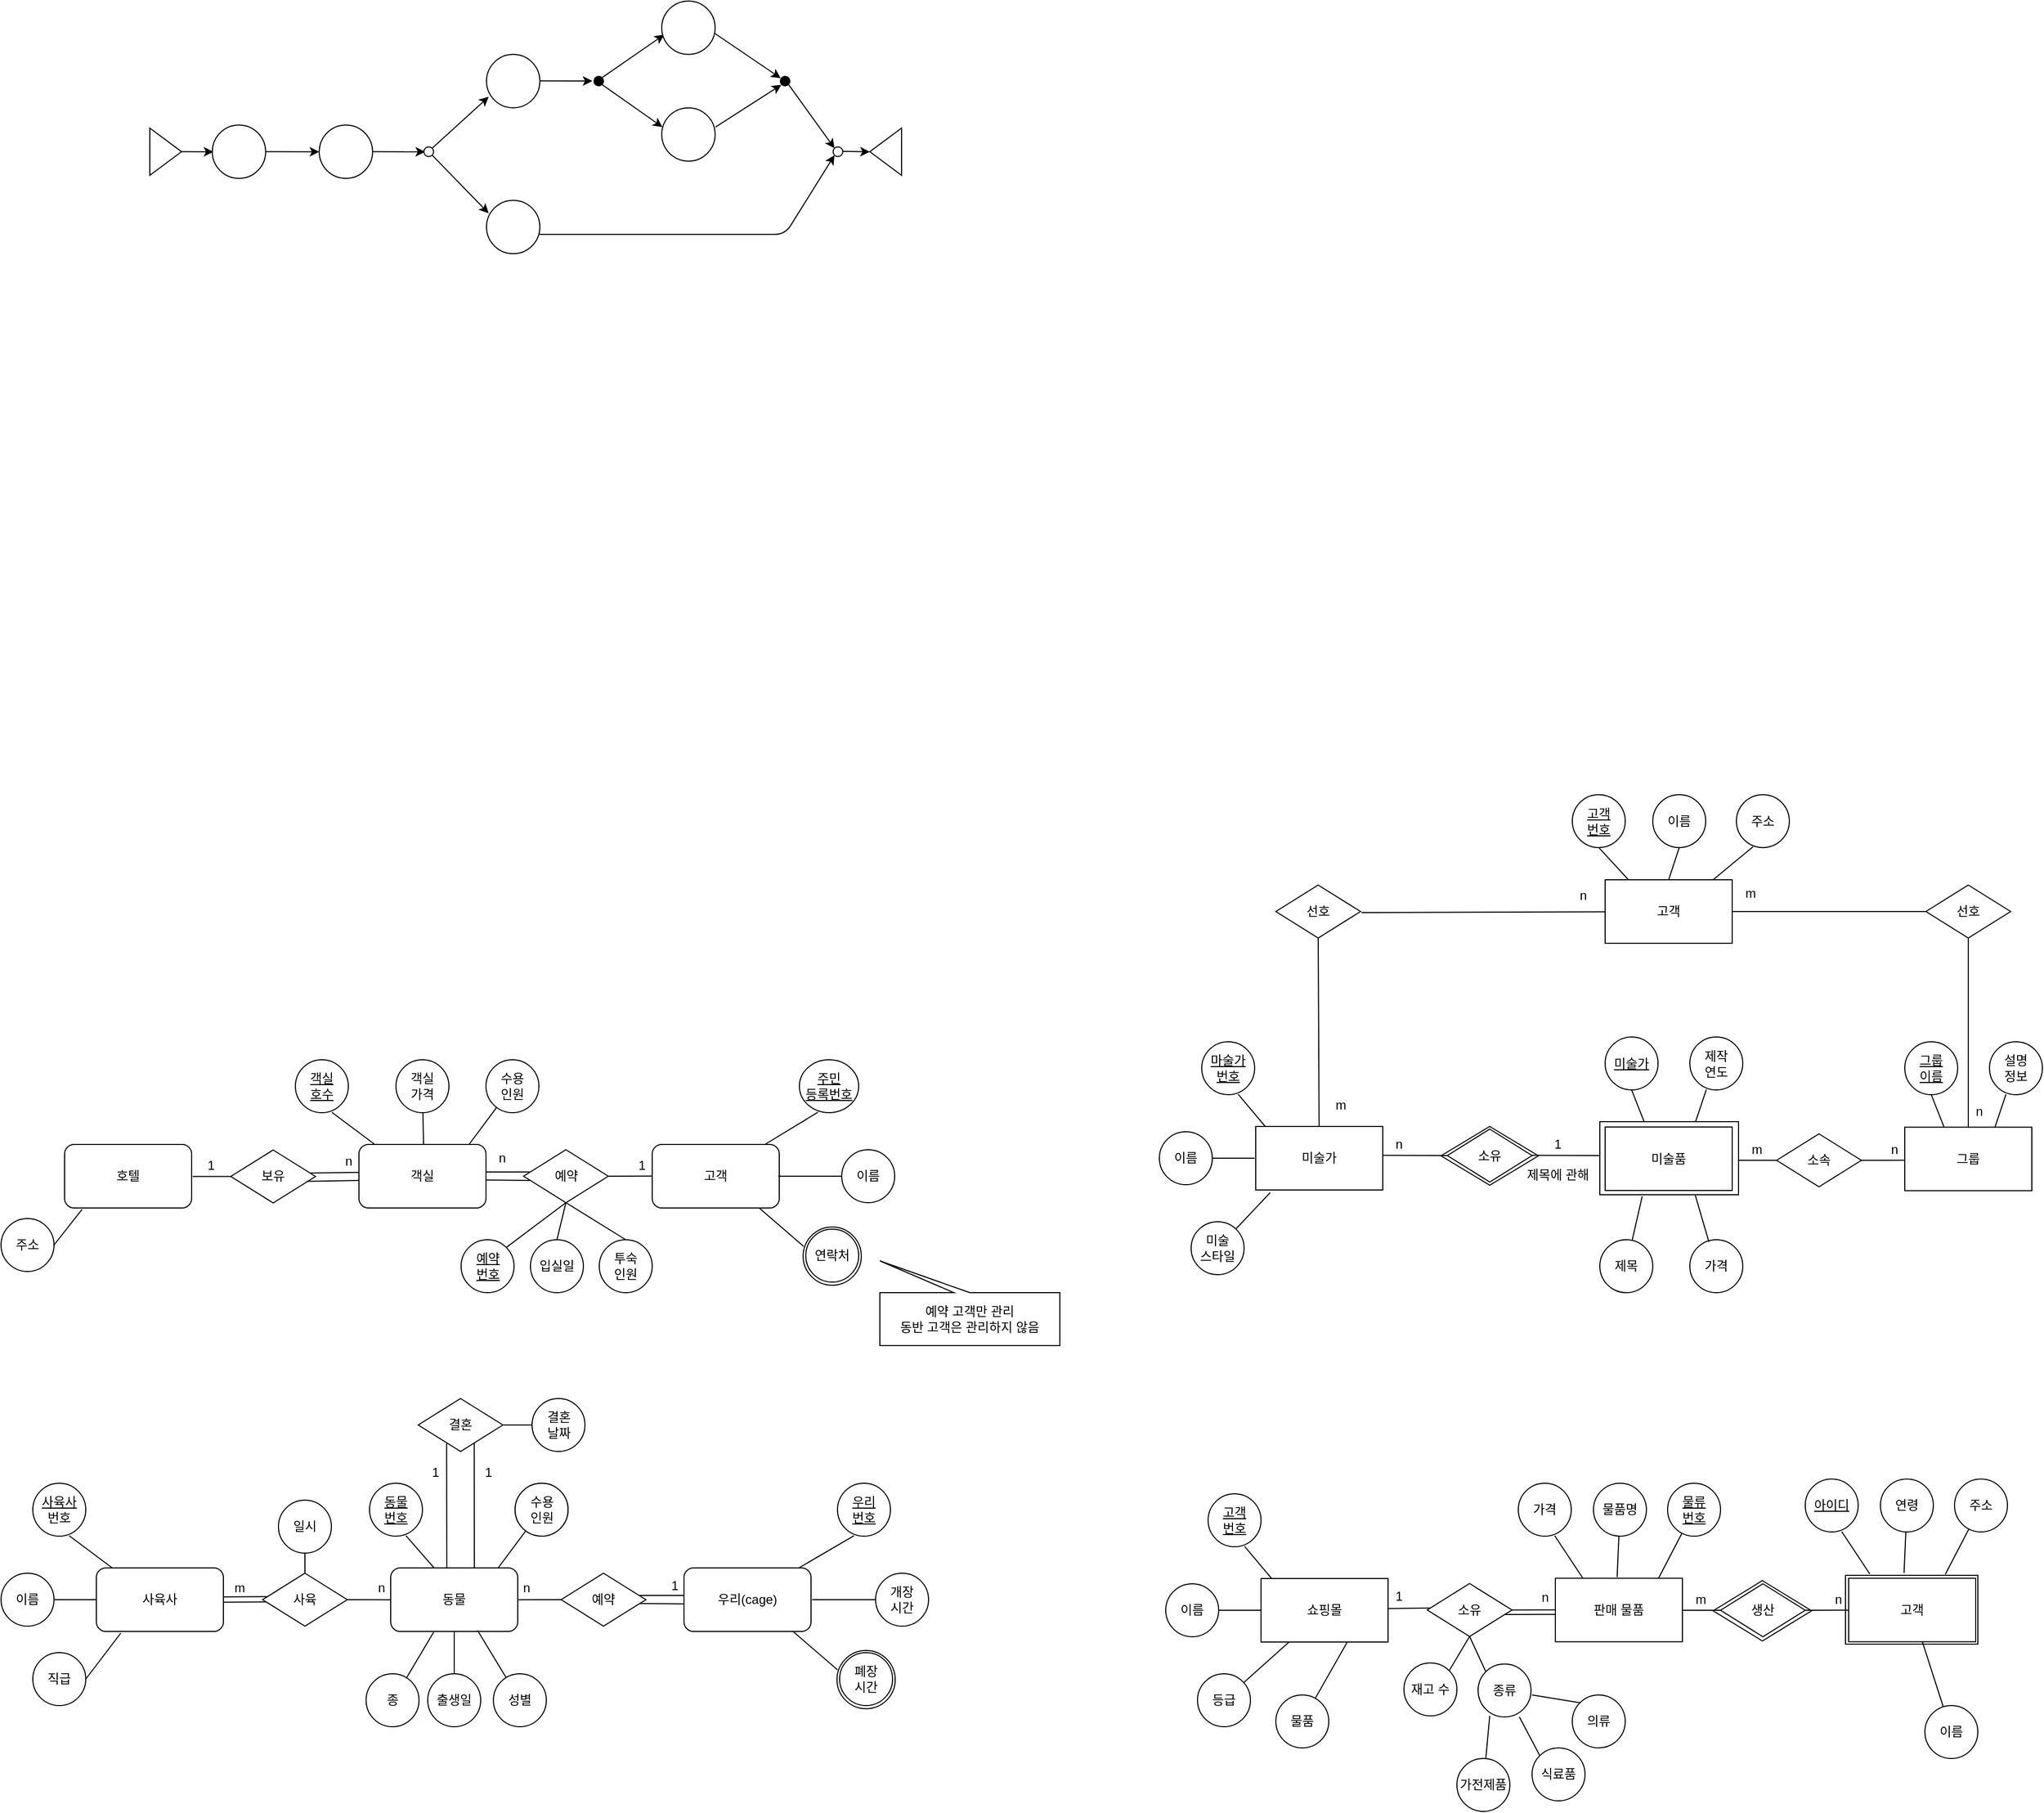 <mxfile version="13.8.9" type="github">
  <diagram id="6OI7xfDhPmefR2EX4nhi" name="Page-1">
    <mxGraphModel dx="1775" dy="1595" grid="1" gridSize="10" guides="1" tooltips="1" connect="1" arrows="1" fold="1" page="1" pageScale="1" pageWidth="827" pageHeight="1169" math="0" shadow="0">
      <root>
        <mxCell id="0" />
        <mxCell id="1" parent="0" />
        <mxCell id="JmjcJuFU0oESs9ChOXzf-295" value="" style="rounded=1;whiteSpace=wrap;html=1;arcSize=0;" parent="1" vertex="1">
          <mxGeometry x="952" y="837" width="125" height="65" as="geometry" />
        </mxCell>
        <mxCell id="JmjcJuFU0oESs9ChOXzf-294" value="" style="rhombus;whiteSpace=wrap;html=1;" parent="1" vertex="1">
          <mxGeometry x="827" y="842" width="93" height="57" as="geometry" />
        </mxCell>
        <mxCell id="JmjcJuFU0oESs9ChOXzf-217" value="" style="rhombus;whiteSpace=wrap;html=1;" parent="1" vertex="1">
          <mxGeometry x="570" y="413" width="92" height="55.5" as="geometry" />
        </mxCell>
        <mxCell id="JmjcJuFU0oESs9ChOXzf-212" value="" style="rounded=0;whiteSpace=wrap;html=1;" parent="1" vertex="1">
          <mxGeometry x="720" y="408.5" width="131" height="69" as="geometry" />
        </mxCell>
        <mxCell id="JmjcJuFU0oESs9ChOXzf-144" value="" style="ellipse;whiteSpace=wrap;html=1;aspect=fixed;" parent="1" vertex="1">
          <mxGeometry x="-32.5" y="508" width="55" height="55" as="geometry" />
        </mxCell>
        <mxCell id="JmjcJuFU0oESs9ChOXzf-4" value="쇼핑몰" style="rounded=1;whiteSpace=wrap;html=1;arcSize=0;" parent="1" vertex="1">
          <mxGeometry x="400" y="840" width="120" height="60" as="geometry" />
        </mxCell>
        <mxCell id="JmjcJuFU0oESs9ChOXzf-5" value="고객" style="rounded=1;whiteSpace=wrap;html=1;arcSize=0;" parent="1" vertex="1">
          <mxGeometry x="955" y="839.75" width="120" height="60" as="geometry" />
        </mxCell>
        <mxCell id="JmjcJuFU0oESs9ChOXzf-6" value="&lt;u&gt;고객&lt;br&gt;번호&lt;/u&gt;" style="ellipse;whiteSpace=wrap;html=1;" parent="1" vertex="1">
          <mxGeometry x="350" y="760" width="50" height="50" as="geometry" />
        </mxCell>
        <mxCell id="JmjcJuFU0oESs9ChOXzf-7" value="이름" style="ellipse;whiteSpace=wrap;html=1;" parent="1" vertex="1">
          <mxGeometry x="310" y="845" width="50" height="50" as="geometry" />
        </mxCell>
        <mxCell id="JmjcJuFU0oESs9ChOXzf-8" value="등급" style="ellipse;whiteSpace=wrap;html=1;" parent="1" vertex="1">
          <mxGeometry x="340" y="930" width="50" height="50" as="geometry" />
        </mxCell>
        <mxCell id="JmjcJuFU0oESs9ChOXzf-9" value="" style="endArrow=none;html=1;entryX=0.688;entryY=0.992;entryDx=0;entryDy=0;entryPerimeter=0;" parent="1" target="JmjcJuFU0oESs9ChOXzf-6" edge="1">
          <mxGeometry width="50" height="50" relative="1" as="geometry">
            <mxPoint x="410" y="840" as="sourcePoint" />
            <mxPoint x="460" y="790" as="targetPoint" />
          </mxGeometry>
        </mxCell>
        <mxCell id="JmjcJuFU0oESs9ChOXzf-12" value="" style="endArrow=none;html=1;entryX=1;entryY=0.5;entryDx=0;entryDy=0;exitX=0;exitY=0.5;exitDx=0;exitDy=0;" parent="1" source="JmjcJuFU0oESs9ChOXzf-4" target="JmjcJuFU0oESs9ChOXzf-7" edge="1">
          <mxGeometry width="50" height="50" relative="1" as="geometry">
            <mxPoint x="420" y="850" as="sourcePoint" />
            <mxPoint x="400" y="820" as="targetPoint" />
          </mxGeometry>
        </mxCell>
        <mxCell id="JmjcJuFU0oESs9ChOXzf-13" value="" style="endArrow=none;html=1;" parent="1" source="JmjcJuFU0oESs9ChOXzf-4" target="JmjcJuFU0oESs9ChOXzf-8" edge="1">
          <mxGeometry width="50" height="50" relative="1" as="geometry">
            <mxPoint x="410" y="880" as="sourcePoint" />
            <mxPoint x="370" y="880" as="targetPoint" />
          </mxGeometry>
        </mxCell>
        <mxCell id="JmjcJuFU0oESs9ChOXzf-14" value="제작&lt;br&gt;연도" style="ellipse;whiteSpace=wrap;html=1;" parent="1" vertex="1">
          <mxGeometry x="805" y="328.5" width="50" height="50" as="geometry" />
        </mxCell>
        <mxCell id="JmjcJuFU0oESs9ChOXzf-15" value="" style="endArrow=none;html=1;entryX=0.312;entryY=0.992;entryDx=0;entryDy=0;entryPerimeter=0;exitX=0.689;exitY=0.006;exitDx=0;exitDy=0;exitPerimeter=0;" parent="1" source="JmjcJuFU0oESs9ChOXzf-212" target="JmjcJuFU0oESs9ChOXzf-14" edge="1">
          <mxGeometry width="50" height="50" relative="1" as="geometry">
            <mxPoint x="818.483" y="408.5" as="sourcePoint" />
            <mxPoint x="961" y="358.5" as="targetPoint" />
          </mxGeometry>
        </mxCell>
        <mxCell id="JmjcJuFU0oESs9ChOXzf-20" value="가격" style="ellipse;whiteSpace=wrap;html=1;" parent="1" vertex="1">
          <mxGeometry x="805" y="520" width="50" height="50" as="geometry" />
        </mxCell>
        <mxCell id="JmjcJuFU0oESs9ChOXzf-21" value="" style="endArrow=none;html=1;exitX=0.85;exitY=1;exitDx=0;exitDy=0;exitPerimeter=0;" parent="1" edge="1">
          <mxGeometry width="50" height="50" relative="1" as="geometry">
            <mxPoint x="810.0" y="477.5" as="sourcePoint" />
            <mxPoint x="823" y="522" as="targetPoint" />
          </mxGeometry>
        </mxCell>
        <mxCell id="JmjcJuFU0oESs9ChOXzf-23" value="생산" style="rhombus;whiteSpace=wrap;html=1;" parent="1" vertex="1">
          <mxGeometry x="834" y="845" width="80" height="50" as="geometry" />
        </mxCell>
        <mxCell id="JmjcJuFU0oESs9ChOXzf-24" value="판매 물품" style="rounded=1;whiteSpace=wrap;html=1;arcSize=0;" parent="1" vertex="1">
          <mxGeometry x="678" y="839.75" width="120" height="60" as="geometry" />
        </mxCell>
        <mxCell id="JmjcJuFU0oESs9ChOXzf-25" value="가격" style="ellipse;whiteSpace=wrap;html=1;" parent="1" vertex="1">
          <mxGeometry x="643" y="750" width="50" height="50" as="geometry" />
        </mxCell>
        <mxCell id="JmjcJuFU0oESs9ChOXzf-28" value="" style="endArrow=none;html=1;entryX=0.688;entryY=0.992;entryDx=0;entryDy=0;entryPerimeter=0;" parent="1" target="JmjcJuFU0oESs9ChOXzf-25" edge="1">
          <mxGeometry width="50" height="50" relative="1" as="geometry">
            <mxPoint x="704" y="839.75" as="sourcePoint" />
            <mxPoint x="754" y="789.75" as="targetPoint" />
          </mxGeometry>
        </mxCell>
        <mxCell id="JmjcJuFU0oESs9ChOXzf-33" value="물품명" style="ellipse;whiteSpace=wrap;html=1;" parent="1" vertex="1">
          <mxGeometry x="714" y="750" width="50" height="50" as="geometry" />
        </mxCell>
        <mxCell id="JmjcJuFU0oESs9ChOXzf-34" value="" style="endArrow=none;html=1;" parent="1" target="JmjcJuFU0oESs9ChOXzf-33" edge="1">
          <mxGeometry width="50" height="50" relative="1" as="geometry">
            <mxPoint x="736.316" y="838.75" as="sourcePoint" />
            <mxPoint x="802" y="723.75" as="targetPoint" />
          </mxGeometry>
        </mxCell>
        <mxCell id="JmjcJuFU0oESs9ChOXzf-42" value="" style="endArrow=none;html=1;entryX=1;entryY=0.5;entryDx=0;entryDy=0;" parent="1" source="JmjcJuFU0oESs9ChOXzf-5" target="JmjcJuFU0oESs9ChOXzf-23" edge="1">
          <mxGeometry width="50" height="50" relative="1" as="geometry">
            <mxPoint x="1031" y="845" as="sourcePoint" />
            <mxPoint x="945" y="785" as="targetPoint" />
          </mxGeometry>
        </mxCell>
        <mxCell id="JmjcJuFU0oESs9ChOXzf-49" value="" style="endArrow=none;html=1;entryX=0;entryY=0.5;entryDx=0;entryDy=0;" parent="1" target="JmjcJuFU0oESs9ChOXzf-23" edge="1">
          <mxGeometry width="50" height="50" relative="1" as="geometry">
            <mxPoint x="798" y="870" as="sourcePoint" />
            <mxPoint x="848" y="820" as="targetPoint" />
          </mxGeometry>
        </mxCell>
        <mxCell id="JmjcJuFU0oESs9ChOXzf-50" value="m" style="text;html=1;align=center;verticalAlign=middle;resizable=0;points=[];autosize=1;" parent="1" vertex="1">
          <mxGeometry x="800" y="850" width="30" height="20" as="geometry" />
        </mxCell>
        <mxCell id="JmjcJuFU0oESs9ChOXzf-51" value="n" style="text;html=1;align=center;verticalAlign=middle;resizable=0;points=[];autosize=1;" parent="1" vertex="1">
          <mxGeometry x="935" y="850" width="20" height="20" as="geometry" />
        </mxCell>
        <mxCell id="JmjcJuFU0oESs9ChOXzf-52" value="소유" style="rhombus;whiteSpace=wrap;html=1;" parent="1" vertex="1">
          <mxGeometry x="557" y="844.75" width="80" height="50" as="geometry" />
        </mxCell>
        <mxCell id="JmjcJuFU0oESs9ChOXzf-53" value="" style="endArrow=none;html=1;entryX=1;entryY=0.5;entryDx=0;entryDy=0;" parent="1" target="JmjcJuFU0oESs9ChOXzf-52" edge="1">
          <mxGeometry width="50" height="50" relative="1" as="geometry">
            <mxPoint x="678" y="869.649" as="sourcePoint" />
            <mxPoint x="668" y="784.75" as="targetPoint" />
          </mxGeometry>
        </mxCell>
        <mxCell id="JmjcJuFU0oESs9ChOXzf-55" value="1" style="text;html=1;align=center;verticalAlign=middle;resizable=0;points=[];autosize=1;" parent="1" vertex="1">
          <mxGeometry x="520" y="847" width="20" height="20" as="geometry" />
        </mxCell>
        <mxCell id="JmjcJuFU0oESs9ChOXzf-56" value="n" style="text;html=1;align=center;verticalAlign=middle;resizable=0;points=[];autosize=1;" parent="1" vertex="1">
          <mxGeometry x="658" y="847.75" width="20" height="20" as="geometry" />
        </mxCell>
        <mxCell id="JmjcJuFU0oESs9ChOXzf-57" value="재고 수" style="ellipse;whiteSpace=wrap;html=1;" parent="1" vertex="1">
          <mxGeometry x="535" y="919.75" width="50" height="50" as="geometry" />
        </mxCell>
        <mxCell id="JmjcJuFU0oESs9ChOXzf-58" value="" style="endArrow=none;html=1;exitX=0.5;exitY=1;exitDx=0;exitDy=0;entryX=1;entryY=0;entryDx=0;entryDy=0;" parent="1" source="JmjcJuFU0oESs9ChOXzf-52" target="JmjcJuFU0oESs9ChOXzf-57" edge="1">
          <mxGeometry width="50" height="50" relative="1" as="geometry">
            <mxPoint x="595" y="999.75" as="sourcePoint" />
            <mxPoint x="575" y="920" as="targetPoint" />
          </mxGeometry>
        </mxCell>
        <mxCell id="JmjcJuFU0oESs9ChOXzf-59" value="종류" style="ellipse;whiteSpace=wrap;html=1;" parent="1" vertex="1">
          <mxGeometry x="605" y="920.75" width="50" height="50" as="geometry" />
        </mxCell>
        <mxCell id="JmjcJuFU0oESs9ChOXzf-60" value="" style="endArrow=none;html=1;exitX=0.5;exitY=1;exitDx=0;exitDy=0;entryX=0;entryY=0;entryDx=0;entryDy=0;" parent="1" source="JmjcJuFU0oESs9ChOXzf-52" target="JmjcJuFU0oESs9ChOXzf-59" edge="1">
          <mxGeometry width="50" height="50" relative="1" as="geometry">
            <mxPoint x="667" y="899.75" as="sourcePoint" />
            <mxPoint x="645" y="925" as="targetPoint" />
          </mxGeometry>
        </mxCell>
        <mxCell id="JmjcJuFU0oESs9ChOXzf-97" value="호텔" style="rounded=1;whiteSpace=wrap;html=1;" parent="1" vertex="1">
          <mxGeometry x="-730" y="430" width="120" height="60" as="geometry" />
        </mxCell>
        <mxCell id="JmjcJuFU0oESs9ChOXzf-98" value="&lt;u&gt;사육사&lt;br&gt;&lt;/u&gt;번호" style="ellipse;whiteSpace=wrap;html=1;" parent="1" vertex="1">
          <mxGeometry x="-760" y="750" width="50" height="50" as="geometry" />
        </mxCell>
        <mxCell id="JmjcJuFU0oESs9ChOXzf-99" value="주소" style="ellipse;whiteSpace=wrap;html=1;" parent="1" vertex="1">
          <mxGeometry x="-790" y="500" width="50" height="50" as="geometry" />
        </mxCell>
        <mxCell id="JmjcJuFU0oESs9ChOXzf-100" value="" style="endArrow=none;html=1;entryX=0.688;entryY=0.992;entryDx=0;entryDy=0;entryPerimeter=0;" parent="1" target="JmjcJuFU0oESs9ChOXzf-98" edge="1">
          <mxGeometry width="50" height="50" relative="1" as="geometry">
            <mxPoint x="-685" y="830" as="sourcePoint" />
            <mxPoint x="-635" y="780" as="targetPoint" />
          </mxGeometry>
        </mxCell>
        <mxCell id="JmjcJuFU0oESs9ChOXzf-101" value="" style="endArrow=none;html=1;entryX=1;entryY=0.5;entryDx=0;entryDy=0;exitX=0.138;exitY=1.021;exitDx=0;exitDy=0;exitPerimeter=0;" parent="1" source="JmjcJuFU0oESs9ChOXzf-97" target="JmjcJuFU0oESs9ChOXzf-99" edge="1">
          <mxGeometry width="50" height="50" relative="1" as="geometry">
            <mxPoint x="-725" y="460" as="sourcePoint" />
            <mxPoint x="-725" y="410" as="targetPoint" />
          </mxGeometry>
        </mxCell>
        <mxCell id="JmjcJuFU0oESs9ChOXzf-104" value="객실" style="rounded=1;whiteSpace=wrap;html=1;" parent="1" vertex="1">
          <mxGeometry x="-452" y="430" width="120" height="60" as="geometry" />
        </mxCell>
        <mxCell id="JmjcJuFU0oESs9ChOXzf-105" value="&lt;u&gt;객실&lt;br&gt;호수&lt;br&gt;&lt;/u&gt;" style="ellipse;whiteSpace=wrap;html=1;" parent="1" vertex="1">
          <mxGeometry x="-512" y="350" width="50" height="50" as="geometry" />
        </mxCell>
        <mxCell id="JmjcJuFU0oESs9ChOXzf-106" value="수용&lt;br&gt;인원" style="ellipse;whiteSpace=wrap;html=1;" parent="1" vertex="1">
          <mxGeometry x="-332" y="350" width="50" height="50" as="geometry" />
        </mxCell>
        <mxCell id="JmjcJuFU0oESs9ChOXzf-107" value="" style="endArrow=none;html=1;entryX=0.688;entryY=0.992;entryDx=0;entryDy=0;entryPerimeter=0;" parent="1" target="JmjcJuFU0oESs9ChOXzf-105" edge="1">
          <mxGeometry width="50" height="50" relative="1" as="geometry">
            <mxPoint x="-437" y="430" as="sourcePoint" />
            <mxPoint x="-387" y="380" as="targetPoint" />
          </mxGeometry>
        </mxCell>
        <mxCell id="JmjcJuFU0oESs9ChOXzf-108" value="" style="endArrow=none;html=1;exitX=0.75;exitY=0;exitDx=0;exitDy=0;" parent="1" target="JmjcJuFU0oESs9ChOXzf-106" edge="1">
          <mxGeometry width="50" height="50" relative="1" as="geometry">
            <mxPoint x="-348.0" y="430" as="sourcePoint" />
            <mxPoint x="-326" y="400" as="targetPoint" />
          </mxGeometry>
        </mxCell>
        <mxCell id="JmjcJuFU0oESs9ChOXzf-109" value="객실&lt;br&gt;가격" style="ellipse;whiteSpace=wrap;html=1;" parent="1" vertex="1">
          <mxGeometry x="-417" y="350" width="50" height="50" as="geometry" />
        </mxCell>
        <mxCell id="JmjcJuFU0oESs9ChOXzf-110" value="" style="endArrow=none;html=1;exitX=0.75;exitY=0;exitDx=0;exitDy=0;" parent="1" target="JmjcJuFU0oESs9ChOXzf-109" edge="1">
          <mxGeometry width="50" height="50" relative="1" as="geometry">
            <mxPoint x="-391.0" y="430" as="sourcePoint" />
            <mxPoint x="-369" y="400" as="targetPoint" />
          </mxGeometry>
        </mxCell>
        <mxCell id="JmjcJuFU0oESs9ChOXzf-111" value="보유" style="rhombus;whiteSpace=wrap;html=1;" parent="1" vertex="1">
          <mxGeometry x="-573" y="435.25" width="80" height="50" as="geometry" />
        </mxCell>
        <mxCell id="JmjcJuFU0oESs9ChOXzf-112" value="" style="endArrow=none;html=1;exitX=-0.001;exitY=0.439;exitDx=0;exitDy=0;exitPerimeter=0;" parent="1" source="JmjcJuFU0oESs9ChOXzf-104" edge="1">
          <mxGeometry width="50" height="50" relative="1" as="geometry">
            <mxPoint x="-452" y="460.149" as="sourcePoint" />
            <mxPoint x="-498" y="457" as="targetPoint" />
          </mxGeometry>
        </mxCell>
        <mxCell id="JmjcJuFU0oESs9ChOXzf-114" value="" style="endArrow=none;html=1;entryX=0;entryY=0.5;entryDx=0;entryDy=0;" parent="1" target="JmjcJuFU0oESs9ChOXzf-111" edge="1">
          <mxGeometry width="50" height="50" relative="1" as="geometry">
            <mxPoint x="-609.0" y="460.25" as="sourcePoint" />
            <mxPoint x="-559" y="410.25" as="targetPoint" />
          </mxGeometry>
        </mxCell>
        <mxCell id="JmjcJuFU0oESs9ChOXzf-115" value="1" style="text;html=1;align=center;verticalAlign=middle;resizable=0;points=[];autosize=1;" parent="1" vertex="1">
          <mxGeometry x="-602" y="440.25" width="20" height="20" as="geometry" />
        </mxCell>
        <mxCell id="JmjcJuFU0oESs9ChOXzf-116" value="n" style="text;html=1;align=center;verticalAlign=middle;resizable=0;points=[];autosize=1;" parent="1" vertex="1">
          <mxGeometry x="-472" y="436" width="20" height="20" as="geometry" />
        </mxCell>
        <mxCell id="JmjcJuFU0oESs9ChOXzf-119" value="" style="endArrow=none;html=1;exitX=0.908;exitY=0.593;exitDx=0;exitDy=0;exitPerimeter=0;" parent="1" edge="1">
          <mxGeometry width="50" height="50" relative="1" as="geometry">
            <mxPoint x="-501.36" y="464.9" as="sourcePoint" />
            <mxPoint x="-452" y="464" as="targetPoint" />
          </mxGeometry>
        </mxCell>
        <mxCell id="JmjcJuFU0oESs9ChOXzf-123" value="" style="endArrow=none;html=1;entryX=0.124;entryY=1.071;entryDx=0;entryDy=0;entryPerimeter=0;exitX=0.028;exitY=0.463;exitDx=0;exitDy=0;exitPerimeter=0;" parent="1" edge="1">
          <mxGeometry width="50" height="50" relative="1" as="geometry">
            <mxPoint x="560.24" y="867.9" as="sourcePoint" />
            <mxPoint x="519.72" y="868.42" as="targetPoint" />
          </mxGeometry>
        </mxCell>
        <mxCell id="JmjcJuFU0oESs9ChOXzf-124" value="" style="endArrow=none;html=1;exitX=0.028;exitY=0.463;exitDx=0;exitDy=0;exitPerimeter=0;" parent="1" edge="1">
          <mxGeometry width="50" height="50" relative="1" as="geometry">
            <mxPoint x="677.52" y="873.9" as="sourcePoint" />
            <mxPoint x="630" y="874" as="targetPoint" />
          </mxGeometry>
        </mxCell>
        <mxCell id="JmjcJuFU0oESs9ChOXzf-125" value="고객" style="rounded=1;whiteSpace=wrap;html=1;" parent="1" vertex="1">
          <mxGeometry x="-175" y="430" width="120" height="60" as="geometry" />
        </mxCell>
        <mxCell id="JmjcJuFU0oESs9ChOXzf-126" value="&lt;u&gt;주민&lt;br&gt;등록번호&lt;/u&gt;" style="ellipse;whiteSpace=wrap;html=1;" parent="1" vertex="1">
          <mxGeometry x="-36" y="350" width="56" height="50" as="geometry" />
        </mxCell>
        <mxCell id="JmjcJuFU0oESs9ChOXzf-127" value="" style="endArrow=none;html=1;entryX=0.312;entryY=0.992;entryDx=0;entryDy=0;entryPerimeter=0;" parent="1" target="JmjcJuFU0oESs9ChOXzf-126" edge="1">
          <mxGeometry width="50" height="50" relative="1" as="geometry">
            <mxPoint x="-68.517" y="430" as="sourcePoint" />
            <mxPoint x="74" y="380" as="targetPoint" />
          </mxGeometry>
        </mxCell>
        <mxCell id="JmjcJuFU0oESs9ChOXzf-128" value="이름" style="ellipse;whiteSpace=wrap;html=1;" parent="1" vertex="1">
          <mxGeometry x="4" y="435" width="50" height="50" as="geometry" />
        </mxCell>
        <mxCell id="JmjcJuFU0oESs9ChOXzf-129" value="" style="endArrow=none;html=1;entryX=0;entryY=0.5;entryDx=0;entryDy=0;exitX=1;exitY=0.5;exitDx=0;exitDy=0;" parent="1" target="JmjcJuFU0oESs9ChOXzf-128" edge="1">
          <mxGeometry width="50" height="50" relative="1" as="geometry">
            <mxPoint x="-56" y="460" as="sourcePoint" />
            <mxPoint x="126.52" y="470" as="targetPoint" />
          </mxGeometry>
        </mxCell>
        <mxCell id="JmjcJuFU0oESs9ChOXzf-130" value="연락처" style="ellipse;whiteSpace=wrap;html=1;" parent="1" vertex="1">
          <mxGeometry x="-30" y="510" width="50" height="50" as="geometry" />
        </mxCell>
        <mxCell id="JmjcJuFU0oESs9ChOXzf-131" value="" style="endArrow=none;html=1;entryX=-0.04;entryY=0.326;entryDx=0;entryDy=0;exitX=0.85;exitY=1;exitDx=0;exitDy=0;exitPerimeter=0;entryPerimeter=0;" parent="1" target="JmjcJuFU0oESs9ChOXzf-130" edge="1">
          <mxGeometry width="50" height="50" relative="1" as="geometry">
            <mxPoint x="-74" y="490" as="sourcePoint" />
            <mxPoint x="86.52" y="545" as="targetPoint" />
          </mxGeometry>
        </mxCell>
        <mxCell id="JmjcJuFU0oESs9ChOXzf-132" value="예약" style="rhombus;whiteSpace=wrap;html=1;" parent="1" vertex="1">
          <mxGeometry x="-296.5" y="435" width="80" height="50" as="geometry" />
        </mxCell>
        <mxCell id="JmjcJuFU0oESs9ChOXzf-133" value="" style="endArrow=none;html=1;entryX=1;entryY=0.5;entryDx=0;entryDy=0;" parent="1" target="JmjcJuFU0oESs9ChOXzf-132" edge="1">
          <mxGeometry width="50" height="50" relative="1" as="geometry">
            <mxPoint x="-175.5" y="459.899" as="sourcePoint" />
            <mxPoint x="-185.5" y="375" as="targetPoint" />
          </mxGeometry>
        </mxCell>
        <mxCell id="JmjcJuFU0oESs9ChOXzf-134" value="" style="endArrow=none;html=1;" parent="1" edge="1">
          <mxGeometry width="50" height="50" relative="1" as="geometry">
            <mxPoint x="-332" y="456" as="sourcePoint" />
            <mxPoint x="-290" y="456" as="targetPoint" />
          </mxGeometry>
        </mxCell>
        <mxCell id="JmjcJuFU0oESs9ChOXzf-135" value="n" style="text;html=1;align=center;verticalAlign=middle;resizable=0;points=[];autosize=1;" parent="1" vertex="1">
          <mxGeometry x="-327.5" y="433" width="20" height="20" as="geometry" />
        </mxCell>
        <mxCell id="JmjcJuFU0oESs9ChOXzf-136" value="1" style="text;html=1;align=center;verticalAlign=middle;resizable=0;points=[];autosize=1;" parent="1" vertex="1">
          <mxGeometry x="-195.5" y="440" width="20" height="20" as="geometry" />
        </mxCell>
        <mxCell id="JmjcJuFU0oESs9ChOXzf-137" value="&lt;u&gt;예약&lt;br&gt;번호&lt;/u&gt;" style="ellipse;whiteSpace=wrap;html=1;" parent="1" vertex="1">
          <mxGeometry x="-355.5" y="520" width="50" height="50" as="geometry" />
        </mxCell>
        <mxCell id="JmjcJuFU0oESs9ChOXzf-138" value="" style="endArrow=none;html=1;exitX=0.5;exitY=1;exitDx=0;exitDy=0;entryX=1;entryY=0;entryDx=0;entryDy=0;" parent="1" target="JmjcJuFU0oESs9ChOXzf-137" edge="1">
          <mxGeometry width="50" height="50" relative="1" as="geometry">
            <mxPoint x="-256.5" y="485" as="sourcePoint" />
            <mxPoint x="-278.5" y="510.25" as="targetPoint" />
          </mxGeometry>
        </mxCell>
        <mxCell id="JmjcJuFU0oESs9ChOXzf-139" value="입실일" style="ellipse;whiteSpace=wrap;html=1;" parent="1" vertex="1">
          <mxGeometry x="-290" y="520" width="50" height="50" as="geometry" />
        </mxCell>
        <mxCell id="JmjcJuFU0oESs9ChOXzf-140" value="" style="endArrow=none;html=1;exitX=0.5;exitY=1;exitDx=0;exitDy=0;entryX=0.5;entryY=0;entryDx=0;entryDy=0;" parent="1" target="JmjcJuFU0oESs9ChOXzf-139" edge="1">
          <mxGeometry width="50" height="50" relative="1" as="geometry">
            <mxPoint x="-256.5" y="485" as="sourcePoint" />
            <mxPoint x="-208.5" y="515.25" as="targetPoint" />
          </mxGeometry>
        </mxCell>
        <mxCell id="JmjcJuFU0oESs9ChOXzf-141" value="투숙&lt;br&gt;인원" style="ellipse;whiteSpace=wrap;html=1;" parent="1" vertex="1">
          <mxGeometry x="-225" y="520" width="50" height="50" as="geometry" />
        </mxCell>
        <mxCell id="JmjcJuFU0oESs9ChOXzf-142" value="" style="endArrow=none;html=1;exitX=0.5;exitY=1;exitDx=0;exitDy=0;entryX=0.5;entryY=0;entryDx=0;entryDy=0;" parent="1" source="JmjcJuFU0oESs9ChOXzf-132" target="JmjcJuFU0oESs9ChOXzf-141" edge="1">
          <mxGeometry width="50" height="50" relative="1" as="geometry">
            <mxPoint x="-191" y="485" as="sourcePoint" />
            <mxPoint x="-143" y="515.25" as="targetPoint" />
          </mxGeometry>
        </mxCell>
        <mxCell id="JmjcJuFU0oESs9ChOXzf-143" value="" style="endArrow=none;html=1;entryX=0.081;entryY=0.58;entryDx=0;entryDy=0;entryPerimeter=0;exitX=1.003;exitY=0.561;exitDx=0;exitDy=0;exitPerimeter=0;" parent="1" source="JmjcJuFU0oESs9ChOXzf-104" target="JmjcJuFU0oESs9ChOXzf-132" edge="1">
          <mxGeometry width="50" height="50" relative="1" as="geometry">
            <mxPoint x="-332.5" y="465" as="sourcePoint" />
            <mxPoint x="-300" y="464" as="targetPoint" />
          </mxGeometry>
        </mxCell>
        <mxCell id="JmjcJuFU0oESs9ChOXzf-147" value="" style="shape=callout;whiteSpace=wrap;html=1;perimeter=calloutPerimeter;position2=1;rotation=-180;base=15;" parent="1" vertex="1">
          <mxGeometry x="40" y="540" width="170" height="80" as="geometry" />
        </mxCell>
        <mxCell id="JmjcJuFU0oESs9ChOXzf-148" value="예약 고객만 관리&lt;br&gt;동반 고객은 관리하지 않음" style="text;html=1;strokeColor=none;fillColor=none;align=center;verticalAlign=middle;whiteSpace=wrap;rounded=0;" parent="1" vertex="1">
          <mxGeometry x="40" y="585" width="170" height="20" as="geometry" />
        </mxCell>
        <mxCell id="JmjcJuFU0oESs9ChOXzf-149" value="사육사" style="rounded=1;whiteSpace=wrap;html=1;" parent="1" vertex="1">
          <mxGeometry x="-700" y="830" width="120" height="60" as="geometry" />
        </mxCell>
        <mxCell id="JmjcJuFU0oESs9ChOXzf-150" value="이름" style="ellipse;whiteSpace=wrap;html=1;" parent="1" vertex="1">
          <mxGeometry x="-790" y="835" width="50" height="50" as="geometry" />
        </mxCell>
        <mxCell id="JmjcJuFU0oESs9ChOXzf-151" value="" style="endArrow=none;html=1;entryX=1;entryY=0.5;entryDx=0;entryDy=0;exitX=0;exitY=0.5;exitDx=0;exitDy=0;" parent="1" source="JmjcJuFU0oESs9ChOXzf-149" target="JmjcJuFU0oESs9ChOXzf-150" edge="1">
          <mxGeometry width="50" height="50" relative="1" as="geometry">
            <mxPoint x="-715" y="910" as="sourcePoint" />
            <mxPoint x="-665" y="860" as="targetPoint" />
          </mxGeometry>
        </mxCell>
        <mxCell id="JmjcJuFU0oESs9ChOXzf-152" value="직급" style="ellipse;whiteSpace=wrap;html=1;" parent="1" vertex="1">
          <mxGeometry x="-760" y="910" width="50" height="50" as="geometry" />
        </mxCell>
        <mxCell id="JmjcJuFU0oESs9ChOXzf-153" value="" style="endArrow=none;html=1;entryX=1;entryY=0.5;entryDx=0;entryDy=0;exitX=0.192;exitY=1.027;exitDx=0;exitDy=0;exitPerimeter=0;" parent="1" source="JmjcJuFU0oESs9ChOXzf-149" target="JmjcJuFU0oESs9ChOXzf-152" edge="1">
          <mxGeometry width="50" height="50" relative="1" as="geometry">
            <mxPoint x="-670" y="935" as="sourcePoint" />
            <mxPoint x="-635" y="935" as="targetPoint" />
          </mxGeometry>
        </mxCell>
        <mxCell id="JmjcJuFU0oESs9ChOXzf-154" value="동물" style="rounded=1;whiteSpace=wrap;html=1;" parent="1" vertex="1">
          <mxGeometry x="-422" y="830" width="120" height="60" as="geometry" />
        </mxCell>
        <mxCell id="JmjcJuFU0oESs9ChOXzf-155" value="&lt;u&gt;동물&lt;br&gt;번호&lt;br&gt;&lt;/u&gt;" style="ellipse;whiteSpace=wrap;html=1;" parent="1" vertex="1">
          <mxGeometry x="-442" y="750" width="50" height="50" as="geometry" />
        </mxCell>
        <mxCell id="JmjcJuFU0oESs9ChOXzf-156" value="수용&lt;br&gt;인원" style="ellipse;whiteSpace=wrap;html=1;" parent="1" vertex="1">
          <mxGeometry x="-304.5" y="750" width="50" height="50" as="geometry" />
        </mxCell>
        <mxCell id="JmjcJuFU0oESs9ChOXzf-157" value="" style="endArrow=none;html=1;entryX=0.688;entryY=0.992;entryDx=0;entryDy=0;entryPerimeter=0;" parent="1" target="JmjcJuFU0oESs9ChOXzf-155" edge="1">
          <mxGeometry width="50" height="50" relative="1" as="geometry">
            <mxPoint x="-381" y="830" as="sourcePoint" />
            <mxPoint x="-331" y="780" as="targetPoint" />
          </mxGeometry>
        </mxCell>
        <mxCell id="JmjcJuFU0oESs9ChOXzf-158" value="" style="endArrow=none;html=1;exitX=0.75;exitY=0;exitDx=0;exitDy=0;" parent="1" target="JmjcJuFU0oESs9ChOXzf-156" edge="1">
          <mxGeometry width="50" height="50" relative="1" as="geometry">
            <mxPoint x="-320.5" y="830" as="sourcePoint" />
            <mxPoint x="-298.5" y="800" as="targetPoint" />
          </mxGeometry>
        </mxCell>
        <mxCell id="JmjcJuFU0oESs9ChOXzf-163" value="종" style="ellipse;whiteSpace=wrap;html=1;" parent="1" vertex="1">
          <mxGeometry x="-445.25" y="930" width="50" height="50" as="geometry" />
        </mxCell>
        <mxCell id="JmjcJuFU0oESs9ChOXzf-164" value="출생일" style="ellipse;whiteSpace=wrap;html=1;" parent="1" vertex="1">
          <mxGeometry x="-387" y="930" width="50" height="50" as="geometry" />
        </mxCell>
        <mxCell id="JmjcJuFU0oESs9ChOXzf-165" value="" style="endArrow=none;html=1;entryX=0.768;entryY=0.07;entryDx=0;entryDy=0;entryPerimeter=0;" parent="1" target="JmjcJuFU0oESs9ChOXzf-163" edge="1">
          <mxGeometry width="50" height="50" relative="1" as="geometry">
            <mxPoint x="-381" y="890" as="sourcePoint" />
            <mxPoint x="-410" y="940" as="targetPoint" />
          </mxGeometry>
        </mxCell>
        <mxCell id="JmjcJuFU0oESs9ChOXzf-166" value="" style="endArrow=none;html=1;exitX=0.5;exitY=1;exitDx=0;exitDy=0;" parent="1" source="JmjcJuFU0oESs9ChOXzf-154" target="JmjcJuFU0oESs9ChOXzf-164" edge="1">
          <mxGeometry width="50" height="50" relative="1" as="geometry">
            <mxPoint x="-401.854" y="890" as="sourcePoint" />
            <mxPoint x="-380.75" y="1000" as="targetPoint" />
          </mxGeometry>
        </mxCell>
        <mxCell id="JmjcJuFU0oESs9ChOXzf-167" value="성별" style="ellipse;whiteSpace=wrap;html=1;" parent="1" vertex="1">
          <mxGeometry x="-325" y="930" width="50" height="50" as="geometry" />
        </mxCell>
        <mxCell id="JmjcJuFU0oESs9ChOXzf-168" value="" style="endArrow=none;html=1;" parent="1" target="JmjcJuFU0oESs9ChOXzf-167" edge="1">
          <mxGeometry width="50" height="50" relative="1" as="geometry">
            <mxPoint x="-340" y="889" as="sourcePoint" />
            <mxPoint x="-318.75" y="1000" as="targetPoint" />
          </mxGeometry>
        </mxCell>
        <mxCell id="JmjcJuFU0oESs9ChOXzf-169" value="사육" style="rhombus;whiteSpace=wrap;html=1;" parent="1" vertex="1">
          <mxGeometry x="-543" y="835" width="80" height="50" as="geometry" />
        </mxCell>
        <mxCell id="JmjcJuFU0oESs9ChOXzf-170" value="" style="endArrow=none;html=1;exitX=-0.001;exitY=0.439;exitDx=0;exitDy=0;exitPerimeter=0;entryX=1;entryY=0.5;entryDx=0;entryDy=0;" parent="1" target="JmjcJuFU0oESs9ChOXzf-169" edge="1">
          <mxGeometry width="50" height="50" relative="1" as="geometry">
            <mxPoint x="-422.12" y="860.09" as="sourcePoint" />
            <mxPoint x="-460" y="861" as="targetPoint" />
          </mxGeometry>
        </mxCell>
        <mxCell id="JmjcJuFU0oESs9ChOXzf-172" value="m" style="text;html=1;align=center;verticalAlign=middle;resizable=0;points=[];autosize=1;" parent="1" vertex="1">
          <mxGeometry x="-580" y="839" width="30" height="20" as="geometry" />
        </mxCell>
        <mxCell id="JmjcJuFU0oESs9ChOXzf-173" value="n" style="text;html=1;align=center;verticalAlign=middle;resizable=0;points=[];autosize=1;" parent="1" vertex="1">
          <mxGeometry x="-441" y="838.75" width="20" height="20" as="geometry" />
        </mxCell>
        <mxCell id="JmjcJuFU0oESs9ChOXzf-176" value="일시" style="ellipse;whiteSpace=wrap;html=1;" parent="1" vertex="1">
          <mxGeometry x="-528" y="766" width="50" height="50" as="geometry" />
        </mxCell>
        <mxCell id="JmjcJuFU0oESs9ChOXzf-177" value="" style="endArrow=none;html=1;exitX=0.5;exitY=0;exitDx=0;exitDy=0;entryX=0.5;entryY=1;entryDx=0;entryDy=0;" parent="1" source="JmjcJuFU0oESs9ChOXzf-169" target="JmjcJuFU0oESs9ChOXzf-176" edge="1">
          <mxGeometry width="50" height="50" relative="1" as="geometry">
            <mxPoint x="-540" y="740" as="sourcePoint" />
            <mxPoint x="-492" y="770.25" as="targetPoint" />
          </mxGeometry>
        </mxCell>
        <mxCell id="JmjcJuFU0oESs9ChOXzf-178" value="" style="endArrow=none;html=1;entryX=0.048;entryY=0.543;entryDx=0;entryDy=0;entryPerimeter=0;exitX=1.002;exitY=0.539;exitDx=0;exitDy=0;exitPerimeter=0;" parent="1" source="JmjcJuFU0oESs9ChOXzf-149" target="JmjcJuFU0oESs9ChOXzf-169" edge="1">
          <mxGeometry width="50" height="50" relative="1" as="geometry">
            <mxPoint x="-580.0" y="863" as="sourcePoint" />
            <mxPoint x="-544" y="863" as="targetPoint" />
          </mxGeometry>
        </mxCell>
        <mxCell id="JmjcJuFU0oESs9ChOXzf-179" value="" style="endArrow=none;html=1;entryX=0.048;entryY=0.543;entryDx=0;entryDy=0;entryPerimeter=0;exitX=1.002;exitY=0.539;exitDx=0;exitDy=0;exitPerimeter=0;" parent="1" edge="1">
          <mxGeometry width="50" height="50" relative="1" as="geometry">
            <mxPoint x="-579.76" y="857.34" as="sourcePoint" />
            <mxPoint x="-539.16" y="857.15" as="targetPoint" />
          </mxGeometry>
        </mxCell>
        <mxCell id="JmjcJuFU0oESs9ChOXzf-180" value="우리(cage)" style="rounded=1;whiteSpace=wrap;html=1;" parent="1" vertex="1">
          <mxGeometry x="-145" y="830" width="120" height="60" as="geometry" />
        </mxCell>
        <mxCell id="JmjcJuFU0oESs9ChOXzf-181" value="" style="ellipse;whiteSpace=wrap;html=1;aspect=fixed;" parent="1" vertex="1">
          <mxGeometry x="-0.5" y="908" width="55" height="55" as="geometry" />
        </mxCell>
        <mxCell id="JmjcJuFU0oESs9ChOXzf-182" value="&lt;u&gt;우리&lt;br&gt;번호&lt;br&gt;&lt;/u&gt;" style="ellipse;whiteSpace=wrap;html=1;" parent="1" vertex="1">
          <mxGeometry y="750" width="50" height="50" as="geometry" />
        </mxCell>
        <mxCell id="JmjcJuFU0oESs9ChOXzf-183" value="" style="endArrow=none;html=1;entryX=0.312;entryY=0.992;entryDx=0;entryDy=0;entryPerimeter=0;" parent="1" target="JmjcJuFU0oESs9ChOXzf-182" edge="1">
          <mxGeometry width="50" height="50" relative="1" as="geometry">
            <mxPoint x="-36.517" y="830" as="sourcePoint" />
            <mxPoint x="106" y="780" as="targetPoint" />
          </mxGeometry>
        </mxCell>
        <mxCell id="JmjcJuFU0oESs9ChOXzf-184" value="개장&lt;br&gt;시간" style="ellipse;whiteSpace=wrap;html=1;" parent="1" vertex="1">
          <mxGeometry x="36" y="835" width="50" height="50" as="geometry" />
        </mxCell>
        <mxCell id="JmjcJuFU0oESs9ChOXzf-185" value="" style="endArrow=none;html=1;entryX=0;entryY=0.5;entryDx=0;entryDy=0;exitX=1;exitY=0.5;exitDx=0;exitDy=0;" parent="1" target="JmjcJuFU0oESs9ChOXzf-184" edge="1">
          <mxGeometry width="50" height="50" relative="1" as="geometry">
            <mxPoint x="-24" y="860" as="sourcePoint" />
            <mxPoint x="158.52" y="870" as="targetPoint" />
          </mxGeometry>
        </mxCell>
        <mxCell id="JmjcJuFU0oESs9ChOXzf-186" value="폐장&lt;br&gt;시간" style="ellipse;whiteSpace=wrap;html=1;" parent="1" vertex="1">
          <mxGeometry x="2" y="910" width="50" height="50" as="geometry" />
        </mxCell>
        <mxCell id="JmjcJuFU0oESs9ChOXzf-187" value="" style="endArrow=none;html=1;entryX=-0.04;entryY=0.326;entryDx=0;entryDy=0;exitX=0.85;exitY=1;exitDx=0;exitDy=0;exitPerimeter=0;entryPerimeter=0;" parent="1" target="JmjcJuFU0oESs9ChOXzf-186" edge="1">
          <mxGeometry width="50" height="50" relative="1" as="geometry">
            <mxPoint x="-42" y="890" as="sourcePoint" />
            <mxPoint x="118.52" y="945" as="targetPoint" />
          </mxGeometry>
        </mxCell>
        <mxCell id="JmjcJuFU0oESs9ChOXzf-189" value="예약" style="rhombus;whiteSpace=wrap;html=1;" parent="1" vertex="1">
          <mxGeometry x="-261" y="835" width="80" height="50" as="geometry" />
        </mxCell>
        <mxCell id="JmjcJuFU0oESs9ChOXzf-190" value="" style="endArrow=none;html=1;entryX=1;entryY=0.5;entryDx=0;entryDy=0;" parent="1" edge="1">
          <mxGeometry width="50" height="50" relative="1" as="geometry">
            <mxPoint x="-261" y="859.999" as="sourcePoint" />
            <mxPoint x="-302" y="860.1" as="targetPoint" />
          </mxGeometry>
        </mxCell>
        <mxCell id="JmjcJuFU0oESs9ChOXzf-191" value="" style="endArrow=none;html=1;" parent="1" edge="1">
          <mxGeometry width="50" height="50" relative="1" as="geometry">
            <mxPoint x="-187" y="856" as="sourcePoint" />
            <mxPoint x="-145" y="856" as="targetPoint" />
          </mxGeometry>
        </mxCell>
        <mxCell id="JmjcJuFU0oESs9ChOXzf-192" value="n" style="text;html=1;align=center;verticalAlign=middle;resizable=0;points=[];autosize=1;" parent="1" vertex="1">
          <mxGeometry x="-304.5" y="839" width="20" height="20" as="geometry" />
        </mxCell>
        <mxCell id="JmjcJuFU0oESs9ChOXzf-193" value="1" style="text;html=1;align=center;verticalAlign=middle;resizable=0;points=[];autosize=1;" parent="1" vertex="1">
          <mxGeometry x="-164.5" y="837" width="20" height="20" as="geometry" />
        </mxCell>
        <mxCell id="JmjcJuFU0oESs9ChOXzf-194" value="" style="endArrow=none;html=1;entryX=0.081;entryY=0.58;entryDx=0;entryDy=0;entryPerimeter=0;exitX=1.003;exitY=0.561;exitDx=0;exitDy=0;exitPerimeter=0;" parent="1" edge="1">
          <mxGeometry width="50" height="50" relative="1" as="geometry">
            <mxPoint x="-186.64" y="863.66" as="sourcePoint" />
            <mxPoint x="-145.02" y="864" as="targetPoint" />
          </mxGeometry>
        </mxCell>
        <mxCell id="JmjcJuFU0oESs9ChOXzf-196" value="결혼" style="rhombus;whiteSpace=wrap;html=1;" parent="1" vertex="1">
          <mxGeometry x="-396" y="670" width="80" height="50" as="geometry" />
        </mxCell>
        <mxCell id="JmjcJuFU0oESs9ChOXzf-197" value="" style="endArrow=none;html=1;entryX=0.335;entryY=0.85;entryDx=0;entryDy=0;entryPerimeter=0;" parent="1" target="JmjcJuFU0oESs9ChOXzf-196" edge="1">
          <mxGeometry width="50" height="50" relative="1" as="geometry">
            <mxPoint x="-369" y="830" as="sourcePoint" />
            <mxPoint x="-369" y="720" as="targetPoint" />
          </mxGeometry>
        </mxCell>
        <mxCell id="JmjcJuFU0oESs9ChOXzf-198" value="" style="endArrow=none;html=1;entryX=0.661;entryY=0.835;entryDx=0;entryDy=0;entryPerimeter=0;" parent="1" target="JmjcJuFU0oESs9ChOXzf-196" edge="1">
          <mxGeometry width="50" height="50" relative="1" as="geometry">
            <mxPoint x="-343" y="830" as="sourcePoint" />
            <mxPoint x="-343" y="720" as="targetPoint" />
          </mxGeometry>
        </mxCell>
        <mxCell id="JmjcJuFU0oESs9ChOXzf-199" value="1" style="text;html=1;align=center;verticalAlign=middle;resizable=0;points=[];autosize=1;" parent="1" vertex="1">
          <mxGeometry x="-390" y="730" width="20" height="20" as="geometry" />
        </mxCell>
        <mxCell id="JmjcJuFU0oESs9ChOXzf-200" value="1" style="text;html=1;align=center;verticalAlign=middle;resizable=0;points=[];autosize=1;" parent="1" vertex="1">
          <mxGeometry x="-340" y="730" width="20" height="20" as="geometry" />
        </mxCell>
        <mxCell id="JmjcJuFU0oESs9ChOXzf-201" value="수용&lt;br&gt;인원" style="ellipse;whiteSpace=wrap;html=1;" parent="1" vertex="1">
          <mxGeometry x="-304.5" y="750" width="50" height="50" as="geometry" />
        </mxCell>
        <mxCell id="JmjcJuFU0oESs9ChOXzf-202" value="" style="endArrow=none;html=1;exitX=1;exitY=0.5;exitDx=0;exitDy=0;entryX=0;entryY=0.5;entryDx=0;entryDy=0;" parent="1" source="JmjcJuFU0oESs9ChOXzf-196" target="JmjcJuFU0oESs9ChOXzf-203" edge="1">
          <mxGeometry width="50" height="50" relative="1" as="geometry">
            <mxPoint x="-304.5" y="750" as="sourcePoint" />
            <mxPoint x="-278.402" y="715.073" as="targetPoint" />
          </mxGeometry>
        </mxCell>
        <mxCell id="JmjcJuFU0oESs9ChOXzf-203" value="결혼&lt;br&gt;날짜" style="ellipse;whiteSpace=wrap;html=1;" parent="1" vertex="1">
          <mxGeometry x="-288.5" y="670" width="50" height="50" as="geometry" />
        </mxCell>
        <mxCell id="JmjcJuFU0oESs9ChOXzf-204" value="미술가" style="rounded=1;whiteSpace=wrap;html=1;arcSize=0;" parent="1" vertex="1">
          <mxGeometry x="395" y="413" width="120" height="60" as="geometry" />
        </mxCell>
        <mxCell id="JmjcJuFU0oESs9ChOXzf-205" value="&lt;u&gt;마술가&lt;br&gt;번호&lt;/u&gt;" style="ellipse;whiteSpace=wrap;html=1;" parent="1" vertex="1">
          <mxGeometry x="344" y="333" width="50" height="50" as="geometry" />
        </mxCell>
        <mxCell id="JmjcJuFU0oESs9ChOXzf-206" value="이름" style="ellipse;whiteSpace=wrap;html=1;" parent="1" vertex="1">
          <mxGeometry x="304" y="418" width="50" height="50" as="geometry" />
        </mxCell>
        <mxCell id="JmjcJuFU0oESs9ChOXzf-207" value="미술&lt;br&gt;스타일" style="ellipse;whiteSpace=wrap;html=1;" parent="1" vertex="1">
          <mxGeometry x="334" y="503" width="50" height="50" as="geometry" />
        </mxCell>
        <mxCell id="JmjcJuFU0oESs9ChOXzf-208" value="" style="endArrow=none;html=1;entryX=0.688;entryY=0.992;entryDx=0;entryDy=0;entryPerimeter=0;" parent="1" target="JmjcJuFU0oESs9ChOXzf-205" edge="1">
          <mxGeometry width="50" height="50" relative="1" as="geometry">
            <mxPoint x="404" y="413" as="sourcePoint" />
            <mxPoint x="454" y="363" as="targetPoint" />
          </mxGeometry>
        </mxCell>
        <mxCell id="JmjcJuFU0oESs9ChOXzf-209" value="" style="endArrow=none;html=1;entryX=1;entryY=0.5;entryDx=0;entryDy=0;exitX=0;exitY=0.5;exitDx=0;exitDy=0;" parent="1" target="JmjcJuFU0oESs9ChOXzf-206" edge="1">
          <mxGeometry width="50" height="50" relative="1" as="geometry">
            <mxPoint x="394" y="443" as="sourcePoint" />
            <mxPoint x="394" y="393" as="targetPoint" />
          </mxGeometry>
        </mxCell>
        <mxCell id="JmjcJuFU0oESs9ChOXzf-210" value="" style="endArrow=none;html=1;exitX=0.114;exitY=1.042;exitDx=0;exitDy=0;exitPerimeter=0;" parent="1" source="JmjcJuFU0oESs9ChOXzf-204" target="JmjcJuFU0oESs9ChOXzf-207" edge="1">
          <mxGeometry width="50" height="50" relative="1" as="geometry">
            <mxPoint x="420.471" y="473" as="sourcePoint" />
            <mxPoint x="364" y="453" as="targetPoint" />
          </mxGeometry>
        </mxCell>
        <mxCell id="JmjcJuFU0oESs9ChOXzf-211" value="미술품" style="rounded=1;whiteSpace=wrap;html=1;arcSize=0;" parent="1" vertex="1">
          <mxGeometry x="725" y="413.5" width="120" height="60" as="geometry" />
        </mxCell>
        <mxCell id="JmjcJuFU0oESs9ChOXzf-213" value="소유" style="rhombus;whiteSpace=wrap;html=1;" parent="1" vertex="1">
          <mxGeometry x="576" y="415.5" width="80" height="50" as="geometry" />
        </mxCell>
        <mxCell id="JmjcJuFU0oESs9ChOXzf-214" value="" style="endArrow=none;html=1;entryX=0;entryY=0.5;entryDx=0;entryDy=0;exitX=0.997;exitY=0.454;exitDx=0;exitDy=0;exitPerimeter=0;" parent="1" source="JmjcJuFU0oESs9ChOXzf-204" target="JmjcJuFU0oESs9ChOXzf-213" edge="1">
          <mxGeometry width="50" height="50" relative="1" as="geometry">
            <mxPoint x="530" y="441" as="sourcePoint" />
            <mxPoint x="560" y="430" as="targetPoint" />
          </mxGeometry>
        </mxCell>
        <mxCell id="JmjcJuFU0oESs9ChOXzf-215" value="" style="endArrow=none;html=1;entryX=0;entryY=0.5;entryDx=0;entryDy=0;exitX=0.997;exitY=0.454;exitDx=0;exitDy=0;exitPerimeter=0;" parent="1" edge="1">
          <mxGeometry width="50" height="50" relative="1" as="geometry">
            <mxPoint x="656.0" y="440.3" as="sourcePoint" />
            <mxPoint x="719.36" y="440.56" as="targetPoint" />
          </mxGeometry>
        </mxCell>
        <mxCell id="JmjcJuFU0oESs9ChOXzf-218" value="제목" style="ellipse;whiteSpace=wrap;html=1;" parent="1" vertex="1">
          <mxGeometry x="720" y="520" width="50" height="50" as="geometry" />
        </mxCell>
        <mxCell id="JmjcJuFU0oESs9ChOXzf-219" value="" style="endArrow=none;html=1;" parent="1" target="JmjcJuFU0oESs9ChOXzf-218" edge="1">
          <mxGeometry width="50" height="50" relative="1" as="geometry">
            <mxPoint x="760" y="479" as="sourcePoint" />
            <mxPoint x="776" y="526" as="targetPoint" />
          </mxGeometry>
        </mxCell>
        <mxCell id="JmjcJuFU0oESs9ChOXzf-220" value="&lt;u&gt;미술가&lt;/u&gt;" style="ellipse;whiteSpace=wrap;html=1;" parent="1" vertex="1">
          <mxGeometry x="725" y="328.5" width="50" height="50" as="geometry" />
        </mxCell>
        <mxCell id="JmjcJuFU0oESs9ChOXzf-221" value="" style="endArrow=none;html=1;entryX=0.5;entryY=1;entryDx=0;entryDy=0;exitX=0.689;exitY=0.006;exitDx=0;exitDy=0;exitPerimeter=0;" parent="1" target="JmjcJuFU0oESs9ChOXzf-220" edge="1">
          <mxGeometry width="50" height="50" relative="1" as="geometry">
            <mxPoint x="761.999" y="408.914" as="sourcePoint" />
            <mxPoint x="912.74" y="358.5" as="targetPoint" />
          </mxGeometry>
        </mxCell>
        <mxCell id="JmjcJuFU0oESs9ChOXzf-222" value="1" style="text;html=1;align=center;verticalAlign=middle;resizable=0;points=[];autosize=1;" parent="1" vertex="1">
          <mxGeometry x="670" y="420" width="20" height="20" as="geometry" />
        </mxCell>
        <mxCell id="JmjcJuFU0oESs9ChOXzf-223" value="n" style="text;html=1;align=center;verticalAlign=middle;resizable=0;points=[];autosize=1;" parent="1" vertex="1">
          <mxGeometry x="520" y="420" width="20" height="20" as="geometry" />
        </mxCell>
        <mxCell id="JmjcJuFU0oESs9ChOXzf-224" value="제목에 관해" style="text;html=1;align=center;verticalAlign=middle;resizable=0;points=[];autosize=1;" parent="1" vertex="1">
          <mxGeometry x="640" y="448.5" width="80" height="20" as="geometry" />
        </mxCell>
        <mxCell id="JmjcJuFU0oESs9ChOXzf-225" value="그룹" style="rounded=0;whiteSpace=wrap;html=1;" parent="1" vertex="1">
          <mxGeometry x="1008" y="413.71" width="120" height="60" as="geometry" />
        </mxCell>
        <mxCell id="JmjcJuFU0oESs9ChOXzf-226" value="설명&lt;br&gt;정보" style="ellipse;whiteSpace=wrap;html=1;" parent="1" vertex="1">
          <mxGeometry x="1088" y="333" width="50" height="50" as="geometry" />
        </mxCell>
        <mxCell id="JmjcJuFU0oESs9ChOXzf-227" value="" style="endArrow=none;html=1;entryX=0.312;entryY=0.992;entryDx=0;entryDy=0;entryPerimeter=0;exitX=0.689;exitY=0.006;exitDx=0;exitDy=0;exitPerimeter=0;" parent="1" target="JmjcJuFU0oESs9ChOXzf-226" edge="1">
          <mxGeometry width="50" height="50" relative="1" as="geometry">
            <mxPoint x="1093.259" y="413.414" as="sourcePoint" />
            <mxPoint x="1244" y="363" as="targetPoint" />
          </mxGeometry>
        </mxCell>
        <mxCell id="JmjcJuFU0oESs9ChOXzf-228" value="&lt;u&gt;그룹&lt;br&gt;이름&lt;br&gt;&lt;/u&gt;" style="ellipse;whiteSpace=wrap;html=1;" parent="1" vertex="1">
          <mxGeometry x="1008" y="333" width="50" height="50" as="geometry" />
        </mxCell>
        <mxCell id="JmjcJuFU0oESs9ChOXzf-229" value="" style="endArrow=none;html=1;entryX=0.5;entryY=1;entryDx=0;entryDy=0;exitX=0.689;exitY=0.006;exitDx=0;exitDy=0;exitPerimeter=0;" parent="1" target="JmjcJuFU0oESs9ChOXzf-228" edge="1">
          <mxGeometry width="50" height="50" relative="1" as="geometry">
            <mxPoint x="1044.999" y="413.414" as="sourcePoint" />
            <mxPoint x="1195.74" y="363" as="targetPoint" />
          </mxGeometry>
        </mxCell>
        <mxCell id="JmjcJuFU0oESs9ChOXzf-230" value="소속" style="rhombus;whiteSpace=wrap;html=1;" parent="1" vertex="1">
          <mxGeometry x="887" y="420" width="80" height="50" as="geometry" />
        </mxCell>
        <mxCell id="JmjcJuFU0oESs9ChOXzf-231" value="" style="endArrow=none;html=1;entryX=1;entryY=0.5;entryDx=0;entryDy=0;" parent="1" target="JmjcJuFU0oESs9ChOXzf-230" edge="1">
          <mxGeometry width="50" height="50" relative="1" as="geometry">
            <mxPoint x="1008" y="444.899" as="sourcePoint" />
            <mxPoint x="998" y="360" as="targetPoint" />
          </mxGeometry>
        </mxCell>
        <mxCell id="JmjcJuFU0oESs9ChOXzf-232" value="" style="endArrow=none;html=1;entryX=0;entryY=0.5;entryDx=0;entryDy=0;" parent="1" target="JmjcJuFU0oESs9ChOXzf-230" edge="1">
          <mxGeometry width="50" height="50" relative="1" as="geometry">
            <mxPoint x="851" y="445.0" as="sourcePoint" />
            <mxPoint x="901" y="395" as="targetPoint" />
          </mxGeometry>
        </mxCell>
        <mxCell id="JmjcJuFU0oESs9ChOXzf-233" value="m" style="text;html=1;align=center;verticalAlign=middle;resizable=0;points=[];autosize=1;" parent="1" vertex="1">
          <mxGeometry x="853" y="425" width="30" height="20" as="geometry" />
        </mxCell>
        <mxCell id="JmjcJuFU0oESs9ChOXzf-234" value="n" style="text;html=1;align=center;verticalAlign=middle;resizable=0;points=[];autosize=1;" parent="1" vertex="1">
          <mxGeometry x="988" y="425" width="20" height="20" as="geometry" />
        </mxCell>
        <mxCell id="JmjcJuFU0oESs9ChOXzf-236" value="고객" style="rounded=1;whiteSpace=wrap;html=1;arcSize=0;" parent="1" vertex="1">
          <mxGeometry x="725" y="180" width="120" height="60" as="geometry" />
        </mxCell>
        <mxCell id="JmjcJuFU0oESs9ChOXzf-237" value="선호" style="rhombus;whiteSpace=wrap;html=1;" parent="1" vertex="1">
          <mxGeometry x="1028" y="185" width="80" height="50" as="geometry" />
        </mxCell>
        <mxCell id="JmjcJuFU0oESs9ChOXzf-238" value="" style="endArrow=none;html=1;entryX=0.5;entryY=1;entryDx=0;entryDy=0;" parent="1" source="JmjcJuFU0oESs9ChOXzf-225" target="JmjcJuFU0oESs9ChOXzf-237" edge="1">
          <mxGeometry width="50" height="50" relative="1" as="geometry">
            <mxPoint x="1138" y="174.899" as="sourcePoint" />
            <mxPoint x="1128" y="90" as="targetPoint" />
          </mxGeometry>
        </mxCell>
        <mxCell id="JmjcJuFU0oESs9ChOXzf-239" value="" style="endArrow=none;html=1;entryX=0;entryY=0.5;entryDx=0;entryDy=0;" parent="1" source="JmjcJuFU0oESs9ChOXzf-236" target="JmjcJuFU0oESs9ChOXzf-237" edge="1">
          <mxGeometry width="50" height="50" relative="1" as="geometry">
            <mxPoint x="850" y="205" as="sourcePoint" />
            <mxPoint x="1031" y="155" as="targetPoint" />
          </mxGeometry>
        </mxCell>
        <mxCell id="JmjcJuFU0oESs9ChOXzf-240" value="m" style="text;html=1;align=center;verticalAlign=middle;resizable=0;points=[];autosize=1;" parent="1" vertex="1">
          <mxGeometry x="847" y="183" width="30" height="20" as="geometry" />
        </mxCell>
        <mxCell id="JmjcJuFU0oESs9ChOXzf-241" value="n" style="text;html=1;align=center;verticalAlign=middle;resizable=0;points=[];autosize=1;" parent="1" vertex="1">
          <mxGeometry x="1068" y="388.5" width="20" height="20" as="geometry" />
        </mxCell>
        <mxCell id="JmjcJuFU0oESs9ChOXzf-242" value="선호" style="rhombus;whiteSpace=wrap;html=1;" parent="1" vertex="1">
          <mxGeometry x="414" y="185" width="80" height="50" as="geometry" />
        </mxCell>
        <mxCell id="JmjcJuFU0oESs9ChOXzf-243" value="" style="endArrow=none;html=1;entryX=0.5;entryY=1;entryDx=0;entryDy=0;" parent="1" source="JmjcJuFU0oESs9ChOXzf-204" target="JmjcJuFU0oESs9ChOXzf-242" edge="1">
          <mxGeometry width="50" height="50" relative="1" as="geometry">
            <mxPoint x="459" y="400" as="sourcePoint" />
            <mxPoint x="459" y="209" as="targetPoint" />
          </mxGeometry>
        </mxCell>
        <mxCell id="JmjcJuFU0oESs9ChOXzf-244" value="" style="endArrow=none;html=1;" parent="1" target="JmjcJuFU0oESs9ChOXzf-236" edge="1">
          <mxGeometry width="50" height="50" relative="1" as="geometry">
            <mxPoint x="495" y="211" as="sourcePoint" />
            <mxPoint x="678" y="214.58" as="targetPoint" />
          </mxGeometry>
        </mxCell>
        <mxCell id="JmjcJuFU0oESs9ChOXzf-245" value="m" style="text;html=1;align=center;verticalAlign=middle;resizable=0;points=[];autosize=1;" parent="1" vertex="1">
          <mxGeometry x="460" y="383" width="30" height="20" as="geometry" />
        </mxCell>
        <mxCell id="JmjcJuFU0oESs9ChOXzf-246" value="n" style="text;html=1;align=center;verticalAlign=middle;resizable=0;points=[];autosize=1;" parent="1" vertex="1">
          <mxGeometry x="694" y="185" width="20" height="20" as="geometry" />
        </mxCell>
        <mxCell id="JmjcJuFU0oESs9ChOXzf-247" value="&lt;u&gt;고객&lt;br&gt;번호&lt;br&gt;&lt;/u&gt;" style="ellipse;whiteSpace=wrap;html=1;" parent="1" vertex="1">
          <mxGeometry x="694" y="99.59" width="50" height="50" as="geometry" />
        </mxCell>
        <mxCell id="JmjcJuFU0oESs9ChOXzf-248" value="" style="endArrow=none;html=1;entryX=0.5;entryY=1;entryDx=0;entryDy=0;exitX=0.689;exitY=0.006;exitDx=0;exitDy=0;exitPerimeter=0;" parent="1" target="JmjcJuFU0oESs9ChOXzf-247" edge="1">
          <mxGeometry width="50" height="50" relative="1" as="geometry">
            <mxPoint x="746.999" y="180.004" as="sourcePoint" />
            <mxPoint x="897.74" y="129.59" as="targetPoint" />
          </mxGeometry>
        </mxCell>
        <mxCell id="JmjcJuFU0oESs9ChOXzf-249" value="이름" style="ellipse;whiteSpace=wrap;html=1;" parent="1" vertex="1">
          <mxGeometry x="770" y="99.59" width="50" height="50" as="geometry" />
        </mxCell>
        <mxCell id="JmjcJuFU0oESs9ChOXzf-250" value="" style="endArrow=none;html=1;entryX=0.5;entryY=1;entryDx=0;entryDy=0;exitX=0.5;exitY=0;exitDx=0;exitDy=0;" parent="1" source="JmjcJuFU0oESs9ChOXzf-236" target="JmjcJuFU0oESs9ChOXzf-249" edge="1">
          <mxGeometry width="50" height="50" relative="1" as="geometry">
            <mxPoint x="813.999" y="180.004" as="sourcePoint" />
            <mxPoint x="964.74" y="129.59" as="targetPoint" />
          </mxGeometry>
        </mxCell>
        <mxCell id="JmjcJuFU0oESs9ChOXzf-251" value="주소" style="ellipse;whiteSpace=wrap;html=1;" parent="1" vertex="1">
          <mxGeometry x="849" y="99.59" width="50" height="50" as="geometry" />
        </mxCell>
        <mxCell id="JmjcJuFU0oESs9ChOXzf-252" value="" style="endArrow=none;html=1;entryX=0.313;entryY=0.985;entryDx=0;entryDy=0;exitX=0.689;exitY=0.006;exitDx=0;exitDy=0;exitPerimeter=0;entryPerimeter=0;" parent="1" target="JmjcJuFU0oESs9ChOXzf-251" edge="1">
          <mxGeometry width="50" height="50" relative="1" as="geometry">
            <mxPoint x="826.999" y="180.004" as="sourcePoint" />
            <mxPoint x="977.74" y="129.59" as="targetPoint" />
          </mxGeometry>
        </mxCell>
        <mxCell id="JmjcJuFU0oESs9ChOXzf-282" value="물품" style="ellipse;whiteSpace=wrap;html=1;" parent="1" vertex="1">
          <mxGeometry x="414" y="950" width="50" height="50" as="geometry" />
        </mxCell>
        <mxCell id="JmjcJuFU0oESs9ChOXzf-283" value="" style="endArrow=none;html=1;" parent="1" target="JmjcJuFU0oESs9ChOXzf-282" edge="1">
          <mxGeometry width="50" height="50" relative="1" as="geometry">
            <mxPoint x="481.471" y="900" as="sourcePoint" />
            <mxPoint x="425" y="880" as="targetPoint" />
          </mxGeometry>
        </mxCell>
        <mxCell id="JmjcJuFU0oESs9ChOXzf-284" value="의류" style="ellipse;whiteSpace=wrap;html=1;" parent="1" vertex="1">
          <mxGeometry x="694" y="950" width="50" height="50" as="geometry" />
        </mxCell>
        <mxCell id="JmjcJuFU0oESs9ChOXzf-285" value="" style="endArrow=none;html=1;exitX=0.5;exitY=1;exitDx=0;exitDy=0;entryX=0;entryY=0;entryDx=0;entryDy=0;" parent="1" target="JmjcJuFU0oESs9ChOXzf-284" edge="1">
          <mxGeometry width="50" height="50" relative="1" as="geometry">
            <mxPoint x="656" y="950.0" as="sourcePoint" />
            <mxPoint x="704" y="980.25" as="targetPoint" />
          </mxGeometry>
        </mxCell>
        <mxCell id="JmjcJuFU0oESs9ChOXzf-286" value="식료품" style="ellipse;whiteSpace=wrap;html=1;" parent="1" vertex="1">
          <mxGeometry x="656" y="1000" width="50" height="50" as="geometry" />
        </mxCell>
        <mxCell id="JmjcJuFU0oESs9ChOXzf-287" value="" style="endArrow=none;html=1;exitX=0.5;exitY=1;exitDx=0;exitDy=0;entryX=0;entryY=0;entryDx=0;entryDy=0;" parent="1" target="JmjcJuFU0oESs9ChOXzf-286" edge="1">
          <mxGeometry width="50" height="50" relative="1" as="geometry">
            <mxPoint x="644" y="970.75" as="sourcePoint" />
            <mxPoint x="692" y="1001" as="targetPoint" />
          </mxGeometry>
        </mxCell>
        <mxCell id="JmjcJuFU0oESs9ChOXzf-288" value="가전제품" style="ellipse;whiteSpace=wrap;html=1;" parent="1" vertex="1">
          <mxGeometry x="585" y="1010" width="50" height="50" as="geometry" />
        </mxCell>
        <mxCell id="JmjcJuFU0oESs9ChOXzf-289" value="" style="endArrow=none;html=1;exitX=0.5;exitY=1;exitDx=0;exitDy=0;" parent="1" target="JmjcJuFU0oESs9ChOXzf-288" edge="1">
          <mxGeometry width="50" height="50" relative="1" as="geometry">
            <mxPoint x="616" y="969.75" as="sourcePoint" />
            <mxPoint x="664" y="1000" as="targetPoint" />
          </mxGeometry>
        </mxCell>
        <mxCell id="JmjcJuFU0oESs9ChOXzf-291" value="&lt;u&gt;물류&lt;br&gt;번호&lt;/u&gt;" style="ellipse;whiteSpace=wrap;html=1;" parent="1" vertex="1">
          <mxGeometry x="784" y="750" width="50" height="50" as="geometry" />
        </mxCell>
        <mxCell id="JmjcJuFU0oESs9ChOXzf-292" value="" style="endArrow=none;html=1;" parent="1" target="JmjcJuFU0oESs9ChOXzf-291" edge="1">
          <mxGeometry width="50" height="50" relative="1" as="geometry">
            <mxPoint x="775.316" y="840" as="sourcePoint" />
            <mxPoint x="841" y="725" as="targetPoint" />
          </mxGeometry>
        </mxCell>
        <mxCell id="JmjcJuFU0oESs9ChOXzf-296" value="&lt;u&gt;아이디&lt;/u&gt;" style="ellipse;whiteSpace=wrap;html=1;" parent="1" vertex="1">
          <mxGeometry x="914" y="746" width="50" height="50" as="geometry" />
        </mxCell>
        <mxCell id="JmjcJuFU0oESs9ChOXzf-297" value="" style="endArrow=none;html=1;entryX=0.688;entryY=0.992;entryDx=0;entryDy=0;entryPerimeter=0;" parent="1" target="JmjcJuFU0oESs9ChOXzf-296" edge="1">
          <mxGeometry width="50" height="50" relative="1" as="geometry">
            <mxPoint x="975" y="835.75" as="sourcePoint" />
            <mxPoint x="1025" y="785.75" as="targetPoint" />
          </mxGeometry>
        </mxCell>
        <mxCell id="JmjcJuFU0oESs9ChOXzf-298" value="연령" style="ellipse;whiteSpace=wrap;html=1;" parent="1" vertex="1">
          <mxGeometry x="985" y="746" width="50" height="50" as="geometry" />
        </mxCell>
        <mxCell id="JmjcJuFU0oESs9ChOXzf-299" value="" style="endArrow=none;html=1;" parent="1" target="JmjcJuFU0oESs9ChOXzf-298" edge="1">
          <mxGeometry width="50" height="50" relative="1" as="geometry">
            <mxPoint x="1007.316" y="834.75" as="sourcePoint" />
            <mxPoint x="1073" y="719.75" as="targetPoint" />
          </mxGeometry>
        </mxCell>
        <mxCell id="JmjcJuFU0oESs9ChOXzf-300" value="주소" style="ellipse;whiteSpace=wrap;html=1;" parent="1" vertex="1">
          <mxGeometry x="1055" y="746" width="50" height="50" as="geometry" />
        </mxCell>
        <mxCell id="JmjcJuFU0oESs9ChOXzf-301" value="" style="endArrow=none;html=1;" parent="1" target="JmjcJuFU0oESs9ChOXzf-300" edge="1">
          <mxGeometry width="50" height="50" relative="1" as="geometry">
            <mxPoint x="1046.316" y="836.0" as="sourcePoint" />
            <mxPoint x="1112" y="721" as="targetPoint" />
          </mxGeometry>
        </mxCell>
        <mxCell id="JmjcJuFU0oESs9ChOXzf-302" value="이름" style="ellipse;whiteSpace=wrap;html=1;" parent="1" vertex="1">
          <mxGeometry x="1027" y="960" width="50" height="50" as="geometry" />
        </mxCell>
        <mxCell id="JmjcJuFU0oESs9ChOXzf-303" value="" style="endArrow=none;html=1;" parent="1" source="JmjcJuFU0oESs9ChOXzf-5" target="JmjcJuFU0oESs9ChOXzf-302" edge="1">
          <mxGeometry width="50" height="50" relative="1" as="geometry">
            <mxPoint x="1018.316" y="1050.0" as="sourcePoint" />
            <mxPoint x="1084" y="935" as="targetPoint" />
          </mxGeometry>
        </mxCell>
        <mxCell id="A8eW_1rEbd1_c6ckjgNl-1" value="" style="ellipse;whiteSpace=wrap;html=1;aspect=fixed;" vertex="1" parent="1">
          <mxGeometry x="-590.5" y="-532.91" width="50.41" height="50.41" as="geometry" />
        </mxCell>
        <mxCell id="A8eW_1rEbd1_c6ckjgNl-2" value="" style="triangle;whiteSpace=wrap;html=1;" vertex="1" parent="1">
          <mxGeometry x="-649.5" y="-530" width="30" height="44.59" as="geometry" />
        </mxCell>
        <mxCell id="A8eW_1rEbd1_c6ckjgNl-3" value="" style="endArrow=classic;html=1;exitX=1;exitY=0.5;exitDx=0;exitDy=0;" edge="1" parent="1" source="A8eW_1rEbd1_c6ckjgNl-2">
          <mxGeometry width="50" height="50" relative="1" as="geometry">
            <mxPoint x="-449.5" y="-429.59" as="sourcePoint" />
            <mxPoint x="-589.5" y="-507.59" as="targetPoint" />
          </mxGeometry>
        </mxCell>
        <mxCell id="A8eW_1rEbd1_c6ckjgNl-4" value="" style="endArrow=classic;html=1;" edge="1" parent="1" source="A8eW_1rEbd1_c6ckjgNl-1">
          <mxGeometry width="50" height="50" relative="1" as="geometry">
            <mxPoint x="-490.5" y="-429.59" as="sourcePoint" />
            <mxPoint x="-489.5" y="-507.59" as="targetPoint" />
          </mxGeometry>
        </mxCell>
        <mxCell id="A8eW_1rEbd1_c6ckjgNl-5" value="" style="ellipse;whiteSpace=wrap;html=1;aspect=fixed;" vertex="1" parent="1">
          <mxGeometry x="-489.5" y="-532.91" width="50.41" height="50.41" as="geometry" />
        </mxCell>
        <mxCell id="A8eW_1rEbd1_c6ckjgNl-6" value="" style="endArrow=classic;html=1;" edge="1" parent="1" source="A8eW_1rEbd1_c6ckjgNl-5">
          <mxGeometry width="50" height="50" relative="1" as="geometry">
            <mxPoint x="-389.5" y="-429.59" as="sourcePoint" />
            <mxPoint x="-389.5" y="-507.59" as="targetPoint" />
          </mxGeometry>
        </mxCell>
        <mxCell id="A8eW_1rEbd1_c6ckjgNl-7" value="" style="ellipse;whiteSpace=wrap;html=1;aspect=fixed;" vertex="1" parent="1">
          <mxGeometry x="-390.68" y="-512.29" width="9.18" height="9.18" as="geometry" />
        </mxCell>
        <mxCell id="A8eW_1rEbd1_c6ckjgNl-8" value="" style="endArrow=classic;html=1;exitX=1;exitY=0;exitDx=0;exitDy=0;" edge="1" parent="1" source="A8eW_1rEbd1_c6ckjgNl-7">
          <mxGeometry width="50" height="50" relative="1" as="geometry">
            <mxPoint x="-374.91" y="-515" as="sourcePoint" />
            <mxPoint x="-329.5" y="-559.59" as="targetPoint" />
          </mxGeometry>
        </mxCell>
        <mxCell id="A8eW_1rEbd1_c6ckjgNl-9" value="" style="endArrow=classic;html=1;exitX=1;exitY=1;exitDx=0;exitDy=0;" edge="1" parent="1" source="A8eW_1rEbd1_c6ckjgNl-7">
          <mxGeometry width="50" height="50" relative="1" as="geometry">
            <mxPoint x="-364.91" y="-505.0" as="sourcePoint" />
            <mxPoint x="-329.5" y="-449.59" as="targetPoint" />
          </mxGeometry>
        </mxCell>
        <mxCell id="A8eW_1rEbd1_c6ckjgNl-10" value="" style="ellipse;whiteSpace=wrap;html=1;aspect=fixed;" vertex="1" parent="1">
          <mxGeometry x="-331.5" y="-599.59" width="50.41" height="50.41" as="geometry" />
        </mxCell>
        <mxCell id="A8eW_1rEbd1_c6ckjgNl-11" value="" style="ellipse;whiteSpace=wrap;html=1;aspect=fixed;" vertex="1" parent="1">
          <mxGeometry x="-331.5" y="-461.8" width="50.41" height="50.41" as="geometry" />
        </mxCell>
        <mxCell id="A8eW_1rEbd1_c6ckjgNl-12" value="" style="endArrow=classic;html=1;" edge="1" parent="1">
          <mxGeometry width="50" height="50" relative="1" as="geometry">
            <mxPoint x="-281.09" y="-574.585" as="sourcePoint" />
            <mxPoint x="-231.5" y="-574.47" as="targetPoint" />
          </mxGeometry>
        </mxCell>
        <mxCell id="A8eW_1rEbd1_c6ckjgNl-14" value="" style="ellipse;fillColor=#000000;strokeColor=none;" vertex="1" parent="1">
          <mxGeometry x="-230.5" y="-579.38" width="10" height="10" as="geometry" />
        </mxCell>
        <mxCell id="A8eW_1rEbd1_c6ckjgNl-16" value="" style="endArrow=classic;html=1;exitX=1;exitY=0;exitDx=0;exitDy=0;entryX=0.045;entryY=0.63;entryDx=0;entryDy=0;entryPerimeter=0;" edge="1" parent="1" source="A8eW_1rEbd1_c6ckjgNl-14" target="A8eW_1rEbd1_c6ckjgNl-18">
          <mxGeometry width="50" height="50" relative="1" as="geometry">
            <mxPoint x="-220.504" y="-579.376" as="sourcePoint" />
            <mxPoint x="-189.5" y="-599.59" as="targetPoint" />
          </mxGeometry>
        </mxCell>
        <mxCell id="A8eW_1rEbd1_c6ckjgNl-17" value="" style="endArrow=classic;html=1;exitX=1;exitY=1;exitDx=0;exitDy=0;entryX=0.014;entryY=0.362;entryDx=0;entryDy=0;entryPerimeter=0;" edge="1" parent="1" source="A8eW_1rEbd1_c6ckjgNl-14" target="A8eW_1rEbd1_c6ckjgNl-19">
          <mxGeometry width="50" height="50" relative="1" as="geometry">
            <mxPoint x="-211.964" y="-567.916" as="sourcePoint" />
            <mxPoint x="-189.5" y="-549.59" as="targetPoint" />
          </mxGeometry>
        </mxCell>
        <mxCell id="A8eW_1rEbd1_c6ckjgNl-18" value="" style="ellipse;whiteSpace=wrap;html=1;aspect=fixed;" vertex="1" parent="1">
          <mxGeometry x="-166" y="-650" width="50.41" height="50.41" as="geometry" />
        </mxCell>
        <mxCell id="A8eW_1rEbd1_c6ckjgNl-19" value="" style="ellipse;whiteSpace=wrap;html=1;aspect=fixed;" vertex="1" parent="1">
          <mxGeometry x="-166" y="-549.18" width="50.41" height="50.41" as="geometry" />
        </mxCell>
        <mxCell id="A8eW_1rEbd1_c6ckjgNl-21" value="" style="ellipse;fillColor=#000000;strokeColor=none;" vertex="1" parent="1">
          <mxGeometry x="-54.5" y="-579.38" width="10" height="10" as="geometry" />
        </mxCell>
        <mxCell id="A8eW_1rEbd1_c6ckjgNl-22" value="" style="endArrow=classic;html=1;exitX=1;exitY=0;exitDx=0;exitDy=0;" edge="1" parent="1" target="A8eW_1rEbd1_c6ckjgNl-21">
          <mxGeometry width="50" height="50" relative="1" as="geometry">
            <mxPoint x="-115.594" y="-619.266" as="sourcePoint" />
            <mxPoint x="-57.5" y="-569.59" as="targetPoint" />
          </mxGeometry>
        </mxCell>
        <mxCell id="A8eW_1rEbd1_c6ckjgNl-25" value="" style="endArrow=classic;html=1;exitX=1.006;exitY=0.362;exitDx=0;exitDy=0;exitPerimeter=0;entryX=0;entryY=1;entryDx=0;entryDy=0;" edge="1" parent="1" source="A8eW_1rEbd1_c6ckjgNl-19" target="A8eW_1rEbd1_c6ckjgNl-21">
          <mxGeometry width="50" height="50" relative="1" as="geometry">
            <mxPoint x="-105.594" y="-609.266" as="sourcePoint" />
            <mxPoint x="-43.637" y="-567.188" as="targetPoint" />
          </mxGeometry>
        </mxCell>
        <mxCell id="A8eW_1rEbd1_c6ckjgNl-26" value="" style="ellipse;whiteSpace=wrap;html=1;aspect=fixed;" vertex="1" parent="1">
          <mxGeometry x="-4.18" y="-512.29" width="9.18" height="9.18" as="geometry" />
        </mxCell>
        <mxCell id="A8eW_1rEbd1_c6ckjgNl-29" value="" style="endArrow=classic;html=1;entryX=0;entryY=1;entryDx=0;entryDy=0;" edge="1" parent="1" target="A8eW_1rEbd1_c6ckjgNl-26">
          <mxGeometry width="50" height="50" relative="1" as="geometry">
            <mxPoint x="-281.5" y="-429.59" as="sourcePoint" />
            <mxPoint x="-49.5" y="-429.59" as="targetPoint" />
            <Array as="points">
              <mxPoint x="-49.5" y="-429.59" />
            </Array>
          </mxGeometry>
        </mxCell>
        <mxCell id="A8eW_1rEbd1_c6ckjgNl-30" value="" style="endArrow=classic;html=1;exitX=1;exitY=1;exitDx=0;exitDy=0;entryX=0;entryY=0;entryDx=0;entryDy=0;" edge="1" parent="1" source="A8eW_1rEbd1_c6ckjgNl-21" target="A8eW_1rEbd1_c6ckjgNl-26">
          <mxGeometry width="50" height="50" relative="1" as="geometry">
            <mxPoint x="-45.004" y="-572.066" as="sourcePoint" />
            <mxPoint x="16.963" y="-530.003" as="targetPoint" />
          </mxGeometry>
        </mxCell>
        <mxCell id="A8eW_1rEbd1_c6ckjgNl-31" value="" style="endArrow=classic;html=1;" edge="1" parent="1">
          <mxGeometry width="50" height="50" relative="1" as="geometry">
            <mxPoint x="5.0" y="-508.045" as="sourcePoint" />
            <mxPoint x="30.5" y="-507.59" as="targetPoint" />
          </mxGeometry>
        </mxCell>
        <mxCell id="A8eW_1rEbd1_c6ckjgNl-32" value="" style="triangle;whiteSpace=wrap;html=1;rotation=-180;" vertex="1" parent="1">
          <mxGeometry x="30.5" y="-530" width="30" height="44.59" as="geometry" />
        </mxCell>
      </root>
    </mxGraphModel>
  </diagram>
</mxfile>

